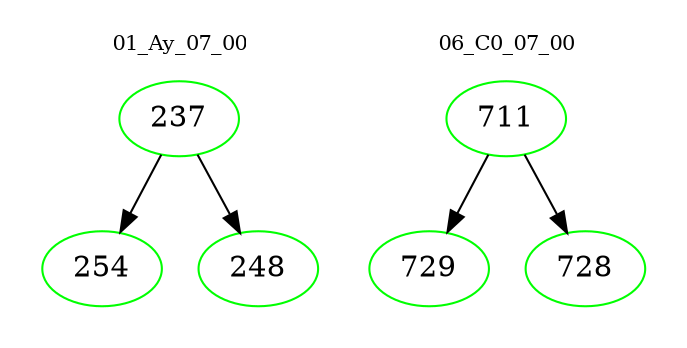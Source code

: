digraph{
subgraph cluster_0 {
color = white
label = "01_Ay_07_00";
fontsize=10;
T0_237 [label="237", color="green"]
T0_237 -> T0_254 [color="black"]
T0_254 [label="254", color="green"]
T0_237 -> T0_248 [color="black"]
T0_248 [label="248", color="green"]
}
subgraph cluster_1 {
color = white
label = "06_C0_07_00";
fontsize=10;
T1_711 [label="711", color="green"]
T1_711 -> T1_729 [color="black"]
T1_729 [label="729", color="green"]
T1_711 -> T1_728 [color="black"]
T1_728 [label="728", color="green"]
}
}
